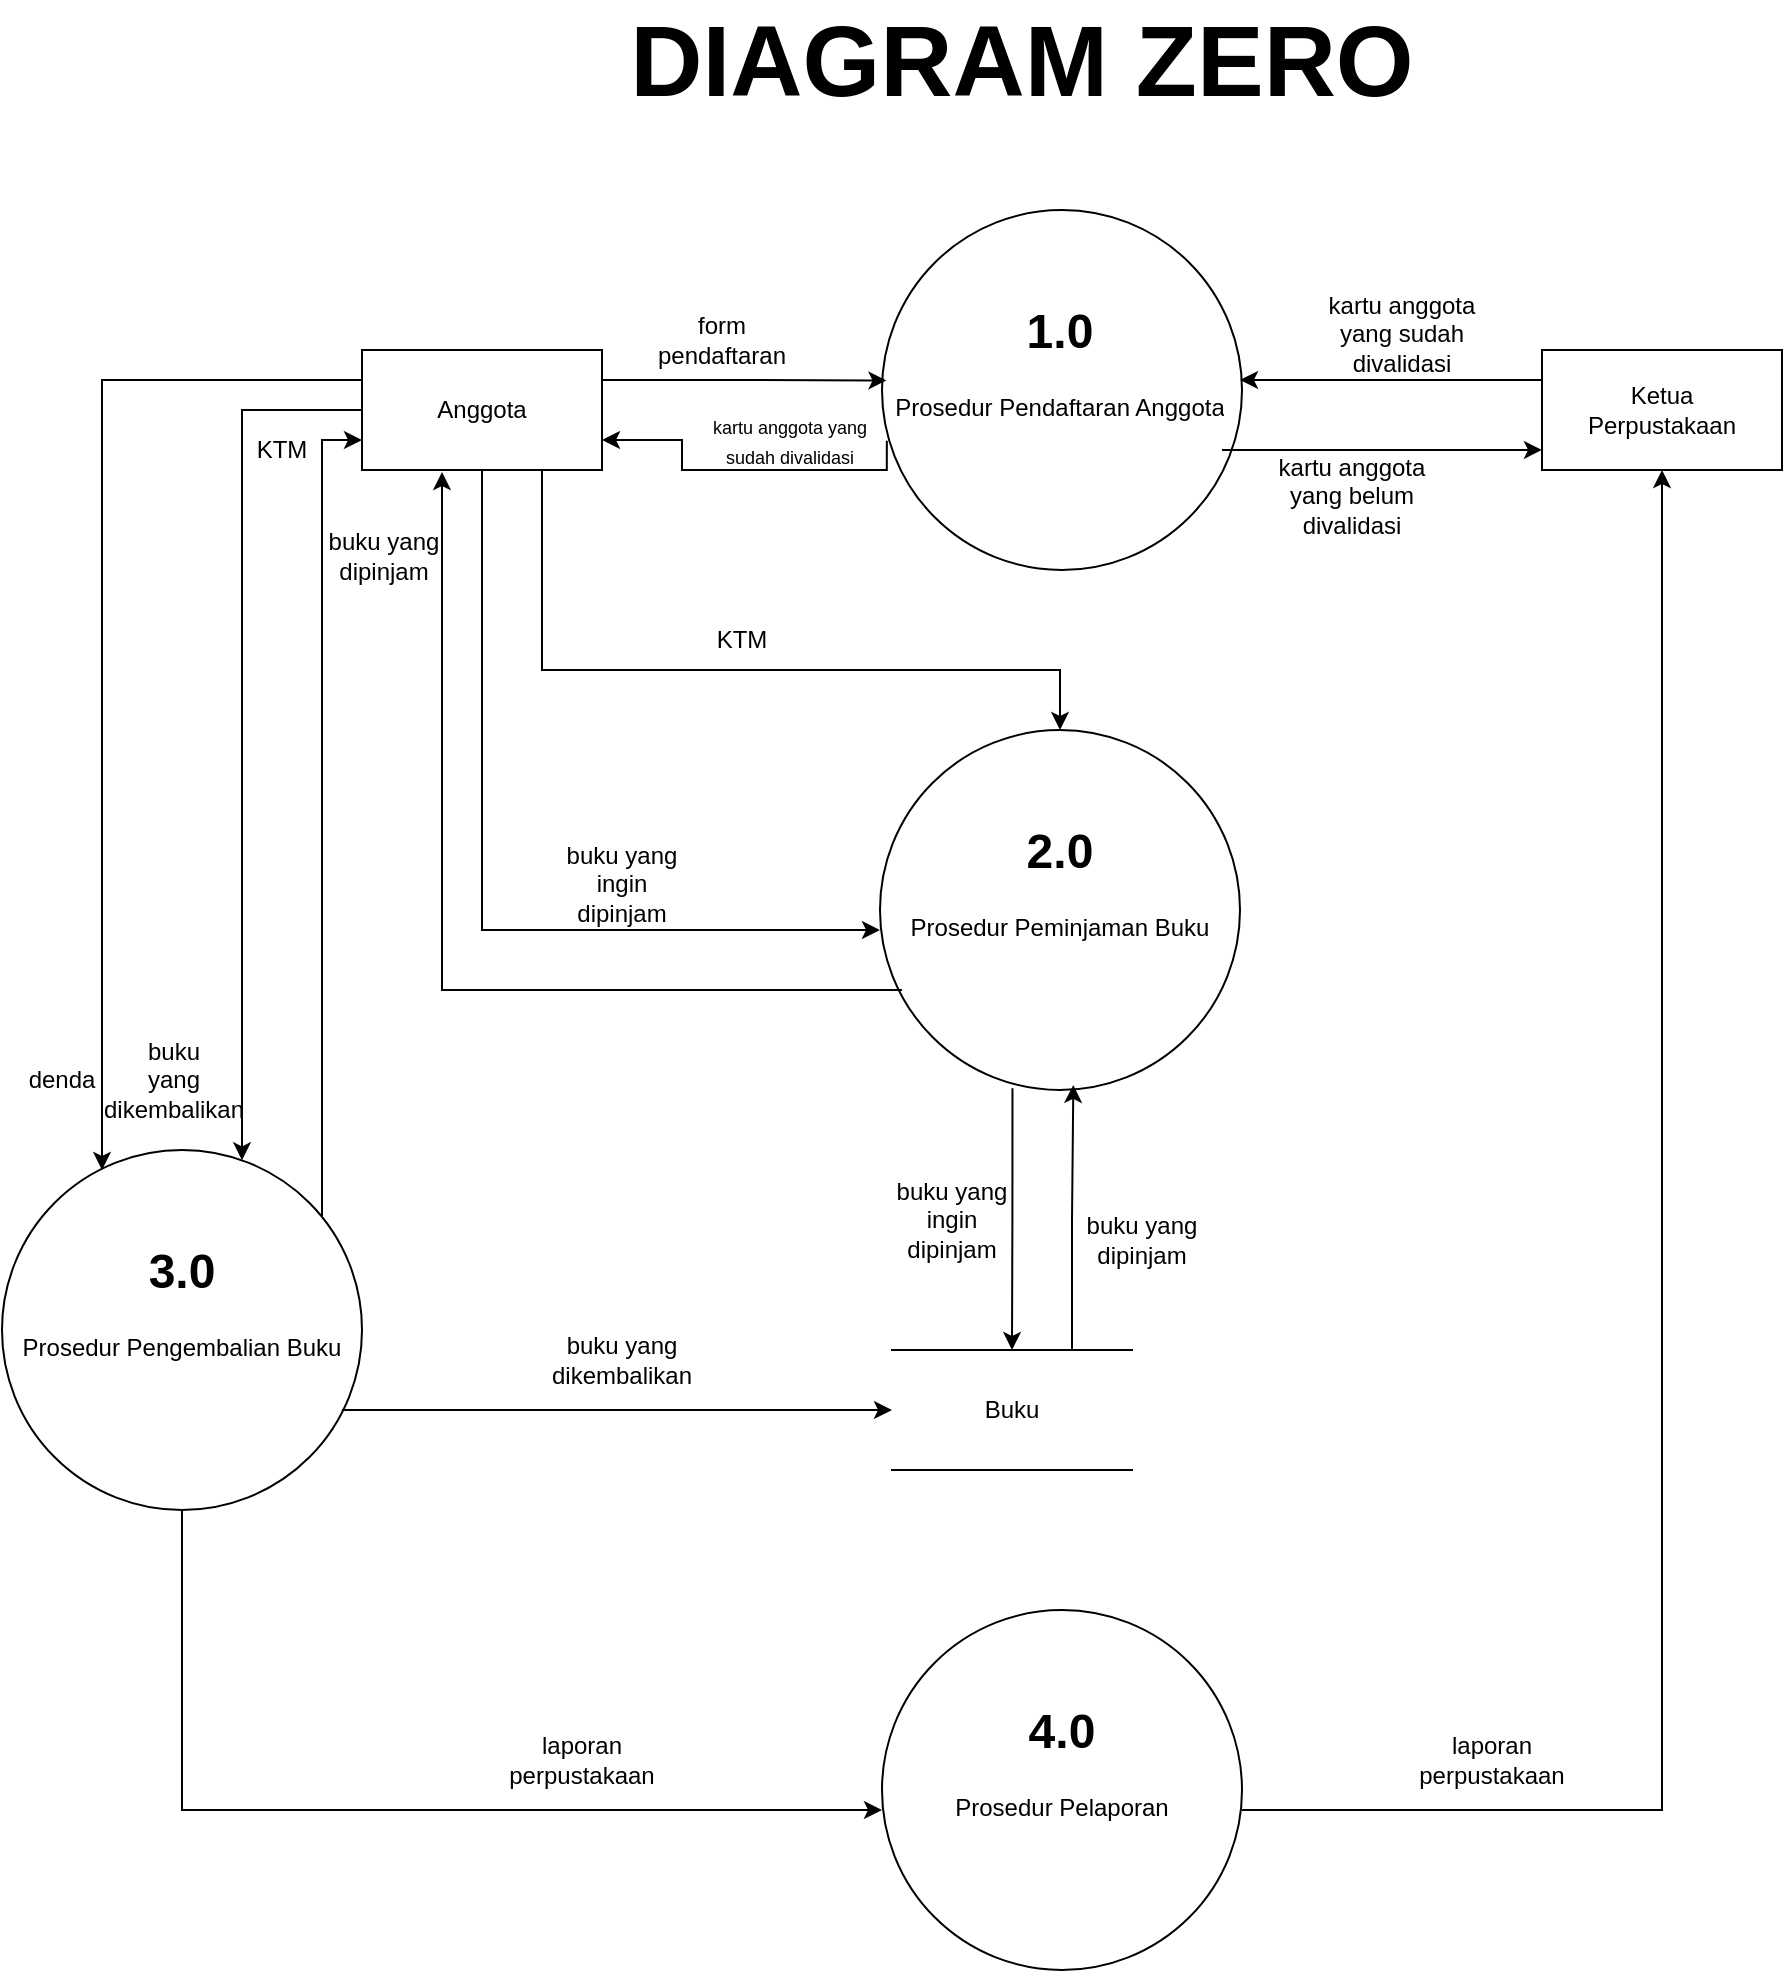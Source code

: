 <mxfile version="27.0.9">
  <diagram name="Page-1" id="dEE_buu1ZP95vDLcONvx">
    <mxGraphModel dx="6853" dy="4073" grid="1" gridSize="10" guides="1" tooltips="1" connect="1" arrows="1" fold="1" page="1" pageScale="1" pageWidth="850" pageHeight="1100" math="0" shadow="0">
      <root>
        <mxCell id="0" />
        <mxCell id="1" parent="0" />
        <mxCell id="j2aahznA7ONagbp8tVYw-146" style="edgeStyle=orthogonalEdgeStyle;rounded=0;orthogonalLoop=1;jettySize=auto;html=1;exitX=0.5;exitY=1;exitDx=0;exitDy=0;entryX=0;entryY=0.5;entryDx=0;entryDy=0;" parent="1" source="j2aahznA7ONagbp8tVYw-129" target="j2aahznA7ONagbp8tVYw-142" edge="1">
          <mxGeometry relative="1" as="geometry" />
        </mxCell>
        <mxCell id="j2aahznA7ONagbp8tVYw-243" style="edgeStyle=orthogonalEdgeStyle;rounded=0;orthogonalLoop=1;jettySize=auto;html=1;entryX=0;entryY=0.75;entryDx=0;entryDy=0;" parent="1" source="j2aahznA7ONagbp8tVYw-129" target="j2aahznA7ONagbp8tVYw-76" edge="1">
          <mxGeometry relative="1" as="geometry">
            <Array as="points">
              <mxPoint x="190" y="270" />
            </Array>
          </mxGeometry>
        </mxCell>
        <mxCell id="j2aahznA7ONagbp8tVYw-129" value="" style="ellipse;whiteSpace=wrap;html=1;aspect=fixed;" parent="1" vertex="1">
          <mxGeometry x="30" y="625" width="180" height="180" as="geometry" />
        </mxCell>
        <mxCell id="j2aahznA7ONagbp8tVYw-110" style="edgeStyle=orthogonalEdgeStyle;rounded=0;orthogonalLoop=1;jettySize=auto;html=1;exitX=0.5;exitY=1;exitDx=0;exitDy=0;entryX=0;entryY=0.5;entryDx=0;entryDy=0;" parent="1" source="j2aahznA7ONagbp8tVYw-76" target="j2aahznA7ONagbp8tVYw-108" edge="1">
          <mxGeometry relative="1" as="geometry" />
        </mxCell>
        <mxCell id="j2aahznA7ONagbp8tVYw-124" style="edgeStyle=orthogonalEdgeStyle;rounded=0;orthogonalLoop=1;jettySize=auto;html=1;exitX=0.75;exitY=1;exitDx=0;exitDy=0;entryX=0.5;entryY=0;entryDx=0;entryDy=0;" parent="1" source="j2aahznA7ONagbp8tVYw-76" target="j2aahznA7ONagbp8tVYw-107" edge="1">
          <mxGeometry relative="1" as="geometry">
            <Array as="points">
              <mxPoint x="300" y="385" />
              <mxPoint x="559" y="385" />
            </Array>
          </mxGeometry>
        </mxCell>
        <mxCell id="j2aahznA7ONagbp8tVYw-132" style="edgeStyle=orthogonalEdgeStyle;rounded=0;orthogonalLoop=1;jettySize=auto;html=1;exitX=0;exitY=0.5;exitDx=0;exitDy=0;" parent="1" source="j2aahznA7ONagbp8tVYw-76" target="j2aahznA7ONagbp8tVYw-129" edge="1">
          <mxGeometry relative="1" as="geometry">
            <Array as="points">
              <mxPoint x="150" y="255" />
            </Array>
          </mxGeometry>
        </mxCell>
        <mxCell id="8ycXEu89vvCwnVzCxr-T-1" style="edgeStyle=orthogonalEdgeStyle;rounded=0;orthogonalLoop=1;jettySize=auto;html=1;exitX=0;exitY=0.25;exitDx=0;exitDy=0;" parent="1" source="j2aahznA7ONagbp8tVYw-76" edge="1">
          <mxGeometry relative="1" as="geometry">
            <mxPoint x="80" y="635" as="targetPoint" />
            <Array as="points">
              <mxPoint x="80" y="240" />
            </Array>
          </mxGeometry>
        </mxCell>
        <mxCell id="j2aahznA7ONagbp8tVYw-76" value="" style="whiteSpace=wrap;html=1;" parent="1" vertex="1">
          <mxGeometry x="210" y="225" width="120" height="60" as="geometry" />
        </mxCell>
        <mxCell id="j2aahznA7ONagbp8tVYw-72" value="" style="ellipse;whiteSpace=wrap;html=1;aspect=fixed;" parent="1" vertex="1">
          <mxGeometry x="470" y="155" width="180" height="180" as="geometry" />
        </mxCell>
        <mxCell id="j2aahznA7ONagbp8tVYw-105" style="edgeStyle=orthogonalEdgeStyle;rounded=0;orthogonalLoop=1;jettySize=auto;html=1;exitX=0.019;exitY=0.628;exitDx=0;exitDy=0;exitPerimeter=0;entryX=1;entryY=0.75;entryDx=0;entryDy=0;" parent="1" source="j2aahznA7ONagbp8tVYw-73" target="j2aahznA7ONagbp8tVYw-76" edge="1">
          <mxGeometry relative="1" as="geometry">
            <mxPoint x="330.0" y="255.25" as="targetPoint" />
            <Array as="points">
              <mxPoint x="472" y="285" />
              <mxPoint x="370" y="285" />
              <mxPoint x="370" y="270" />
            </Array>
          </mxGeometry>
        </mxCell>
        <mxCell id="j2aahznA7ONagbp8tVYw-73" value="&lt;h1 style=&quot;margin-top: 0px;&quot;&gt;1.0&lt;/h1&gt;&lt;div&gt;Prosedur Pendaftaran Anggota&lt;/div&gt;" style="text;html=1;whiteSpace=wrap;overflow=hidden;rounded=0;align=center;" parent="1" vertex="1">
          <mxGeometry x="469" y="195" width="180" height="120" as="geometry" />
        </mxCell>
        <mxCell id="j2aahznA7ONagbp8tVYw-75" value="Anggota" style="text;html=1;align=center;verticalAlign=middle;whiteSpace=wrap;rounded=0;" parent="1" vertex="1">
          <mxGeometry x="240" y="240" width="60" height="30" as="geometry" />
        </mxCell>
        <mxCell id="j2aahznA7ONagbp8tVYw-78" value="form pendaftaran" style="text;html=1;align=center;verticalAlign=middle;whiteSpace=wrap;rounded=0;" parent="1" vertex="1">
          <mxGeometry x="360" y="205" width="60" height="30" as="geometry" />
        </mxCell>
        <mxCell id="j2aahznA7ONagbp8tVYw-144" style="edgeStyle=orthogonalEdgeStyle;rounded=0;orthogonalLoop=1;jettySize=auto;html=1;exitX=0;exitY=0.25;exitDx=0;exitDy=0;" parent="1" source="j2aahznA7ONagbp8tVYw-86" edge="1">
          <mxGeometry relative="1" as="geometry">
            <mxPoint x="649" y="240" as="targetPoint" />
          </mxGeometry>
        </mxCell>
        <mxCell id="j2aahznA7ONagbp8tVYw-86" value="" style="whiteSpace=wrap;html=1;rotatable=0;" parent="1" vertex="1">
          <mxGeometry x="800" y="225" width="120" height="60" as="geometry" />
        </mxCell>
        <mxCell id="j2aahznA7ONagbp8tVYw-87" value="Ketua Perpustakaan" style="text;html=1;align=center;verticalAlign=middle;whiteSpace=wrap;rounded=0;" parent="1" vertex="1">
          <mxGeometry x="830" y="240" width="60" height="30" as="geometry" />
        </mxCell>
        <mxCell id="j2aahznA7ONagbp8tVYw-88" value="kartu anggota yang belum divalidasi" style="text;html=1;align=center;verticalAlign=middle;whiteSpace=wrap;rounded=0;" parent="1" vertex="1">
          <mxGeometry x="665" y="283" width="80" height="30" as="geometry" />
        </mxCell>
        <mxCell id="j2aahznA7ONagbp8tVYw-90" value="kartu anggota yang sudah divalidasi" style="text;html=1;align=center;verticalAlign=middle;whiteSpace=wrap;rounded=0;" parent="1" vertex="1">
          <mxGeometry x="690" y="202" width="80" height="30" as="geometry" />
        </mxCell>
        <mxCell id="j2aahznA7ONagbp8tVYw-102" style="edgeStyle=orthogonalEdgeStyle;rounded=0;orthogonalLoop=1;jettySize=auto;html=1;exitX=1;exitY=0.25;exitDx=0;exitDy=0;entryX=0.018;entryY=0.377;entryDx=0;entryDy=0;entryPerimeter=0;" parent="1" source="j2aahznA7ONagbp8tVYw-76" target="j2aahznA7ONagbp8tVYw-73" edge="1">
          <mxGeometry relative="1" as="geometry" />
        </mxCell>
        <mxCell id="j2aahznA7ONagbp8tVYw-106" value="&lt;font style=&quot;font-size: 9px;&quot;&gt;kartu anggota yang sudah divalidasi&lt;/font&gt;" style="text;html=1;align=center;verticalAlign=middle;whiteSpace=wrap;rounded=0;" parent="1" vertex="1">
          <mxGeometry x="379" y="260" width="90" height="20" as="geometry" />
        </mxCell>
        <mxCell id="j2aahznA7ONagbp8tVYw-115" style="edgeStyle=orthogonalEdgeStyle;rounded=0;orthogonalLoop=1;jettySize=auto;html=1;exitX=0.368;exitY=0.995;exitDx=0;exitDy=0;entryX=0.5;entryY=0;entryDx=0;entryDy=0;exitPerimeter=0;" parent="1" source="j2aahznA7ONagbp8tVYw-107" target="j2aahznA7ONagbp8tVYw-112" edge="1">
          <mxGeometry relative="1" as="geometry" />
        </mxCell>
        <mxCell id="j2aahznA7ONagbp8tVYw-107" value="" style="ellipse;whiteSpace=wrap;html=1;aspect=fixed;" parent="1" vertex="1">
          <mxGeometry x="469" y="415" width="180" height="180" as="geometry" />
        </mxCell>
        <mxCell id="j2aahznA7ONagbp8tVYw-108" value="&lt;h1 style=&quot;margin-top: 0px;&quot;&gt;2.0&lt;/h1&gt;&lt;div&gt;Prosedur Peminjaman Buku&lt;/div&gt;" style="text;html=1;whiteSpace=wrap;overflow=hidden;rounded=0;align=center;" parent="1" vertex="1">
          <mxGeometry x="469" y="455" width="180" height="120" as="geometry" />
        </mxCell>
        <mxCell id="j2aahznA7ONagbp8tVYw-111" value="buku yang ingin dipinjam" style="text;html=1;align=center;verticalAlign=middle;whiteSpace=wrap;rounded=0;" parent="1" vertex="1">
          <mxGeometry x="310" y="477" width="60" height="30" as="geometry" />
        </mxCell>
        <mxCell id="j2aahznA7ONagbp8tVYw-112" value="" style="shape=partialRectangle;whiteSpace=wrap;html=1;left=0;right=0;fillColor=none;" parent="1" vertex="1">
          <mxGeometry x="475" y="725" width="120" height="60" as="geometry" />
        </mxCell>
        <mxCell id="j2aahznA7ONagbp8tVYw-114" value="buku yang dipinjam" style="text;html=1;align=center;verticalAlign=middle;whiteSpace=wrap;rounded=0;" parent="1" vertex="1">
          <mxGeometry x="570" y="655" width="60" height="30" as="geometry" />
        </mxCell>
        <mxCell id="j2aahznA7ONagbp8tVYw-116" value="buku yang ingin dipinjam" style="text;html=1;align=center;verticalAlign=middle;whiteSpace=wrap;rounded=0;" parent="1" vertex="1">
          <mxGeometry x="475" y="645" width="60" height="30" as="geometry" />
        </mxCell>
        <mxCell id="j2aahznA7ONagbp8tVYw-117" value="Buku" style="text;html=1;align=center;verticalAlign=middle;whiteSpace=wrap;rounded=0;" parent="1" vertex="1">
          <mxGeometry x="505" y="740" width="60" height="30" as="geometry" />
        </mxCell>
        <mxCell id="j2aahznA7ONagbp8tVYw-119" value="buku yang dipinjam" style="text;html=1;align=center;verticalAlign=middle;whiteSpace=wrap;rounded=0;" parent="1" vertex="1">
          <mxGeometry x="191" y="313" width="60" height="30" as="geometry" />
        </mxCell>
        <mxCell id="j2aahznA7ONagbp8tVYw-121" style="edgeStyle=orthogonalEdgeStyle;rounded=0;orthogonalLoop=1;jettySize=auto;html=1;exitX=0.061;exitY=0.75;exitDx=0;exitDy=0;exitPerimeter=0;" parent="1" source="j2aahznA7ONagbp8tVYw-108" edge="1">
          <mxGeometry relative="1" as="geometry">
            <mxPoint x="250" y="286" as="targetPoint" />
            <Array as="points">
              <mxPoint x="250" y="545" />
              <mxPoint x="250" y="286" />
            </Array>
          </mxGeometry>
        </mxCell>
        <mxCell id="j2aahznA7ONagbp8tVYw-125" value="KTM" style="text;html=1;align=center;verticalAlign=middle;whiteSpace=wrap;rounded=0;" parent="1" vertex="1">
          <mxGeometry x="370" y="355" width="60" height="30" as="geometry" />
        </mxCell>
        <mxCell id="j2aahznA7ONagbp8tVYw-138" style="edgeStyle=orthogonalEdgeStyle;rounded=0;orthogonalLoop=1;jettySize=auto;html=1;exitX=0.944;exitY=0.75;exitDx=0;exitDy=0;entryX=0;entryY=0.5;entryDx=0;entryDy=0;exitPerimeter=0;" parent="1" source="j2aahznA7ONagbp8tVYw-128" target="j2aahznA7ONagbp8tVYw-112" edge="1">
          <mxGeometry relative="1" as="geometry" />
        </mxCell>
        <mxCell id="j2aahznA7ONagbp8tVYw-128" value="&lt;h1 style=&quot;margin-top: 0px;&quot;&gt;3.0&lt;/h1&gt;&lt;div&gt;Prosedur Pengembalian Buku&lt;/div&gt;" style="text;html=1;whiteSpace=wrap;overflow=hidden;rounded=0;align=center;" parent="1" vertex="1">
          <mxGeometry x="30" y="665" width="180" height="120" as="geometry" />
        </mxCell>
        <mxCell id="j2aahznA7ONagbp8tVYw-130" style="edgeStyle=orthogonalEdgeStyle;rounded=0;orthogonalLoop=1;jettySize=auto;html=1;exitX=0.5;exitY=1;exitDx=0;exitDy=0;" parent="1" source="j2aahznA7ONagbp8tVYw-119" target="j2aahznA7ONagbp8tVYw-119" edge="1">
          <mxGeometry relative="1" as="geometry" />
        </mxCell>
        <mxCell id="j2aahznA7ONagbp8tVYw-134" style="edgeStyle=orthogonalEdgeStyle;rounded=0;orthogonalLoop=1;jettySize=auto;html=1;exitX=0.75;exitY=0;exitDx=0;exitDy=0;entryX=0.537;entryY=0.986;entryDx=0;entryDy=0;entryPerimeter=0;" parent="1" source="j2aahznA7ONagbp8tVYw-112" target="j2aahznA7ONagbp8tVYw-107" edge="1">
          <mxGeometry relative="1" as="geometry" />
        </mxCell>
        <mxCell id="j2aahznA7ONagbp8tVYw-136" value="buku&lt;div&gt;yang dikembalikan&lt;/div&gt;" style="text;html=1;align=center;verticalAlign=middle;whiteSpace=wrap;rounded=0;" parent="1" vertex="1">
          <mxGeometry x="81" y="575" width="70" height="30" as="geometry" />
        </mxCell>
        <mxCell id="j2aahznA7ONagbp8tVYw-137" value="buku yang dikembalikan" style="text;html=1;align=center;verticalAlign=middle;whiteSpace=wrap;rounded=0;" parent="1" vertex="1">
          <mxGeometry x="310" y="715" width="60" height="30" as="geometry" />
        </mxCell>
        <mxCell id="j2aahznA7ONagbp8tVYw-141" value="" style="ellipse;whiteSpace=wrap;html=1;aspect=fixed;" parent="1" vertex="1">
          <mxGeometry x="470" y="855" width="180" height="180" as="geometry" />
        </mxCell>
        <mxCell id="j2aahznA7ONagbp8tVYw-147" style="edgeStyle=orthogonalEdgeStyle;rounded=0;orthogonalLoop=1;jettySize=auto;html=1;exitX=1;exitY=0.5;exitDx=0;exitDy=0;entryX=0.5;entryY=1;entryDx=0;entryDy=0;" parent="1" source="j2aahznA7ONagbp8tVYw-142" target="j2aahznA7ONagbp8tVYw-86" edge="1">
          <mxGeometry relative="1" as="geometry" />
        </mxCell>
        <mxCell id="j2aahznA7ONagbp8tVYw-142" value="&lt;h1 style=&quot;margin-top: 0px;&quot;&gt;4.0&lt;/h1&gt;&lt;div&gt;Prosedur Pelaporan&lt;/div&gt;" style="text;html=1;whiteSpace=wrap;overflow=hidden;rounded=0;align=center;" parent="1" vertex="1">
          <mxGeometry x="470" y="895" width="180" height="120" as="geometry" />
        </mxCell>
        <mxCell id="j2aahznA7ONagbp8tVYw-145" style="edgeStyle=orthogonalEdgeStyle;rounded=0;orthogonalLoop=1;jettySize=auto;html=1;entryX=0;entryY=0.833;entryDx=0;entryDy=0;entryPerimeter=0;exitX=0.95;exitY=0.667;exitDx=0;exitDy=0;exitPerimeter=0;" parent="1" source="j2aahznA7ONagbp8tVYw-73" target="j2aahznA7ONagbp8tVYw-86" edge="1">
          <mxGeometry relative="1" as="geometry">
            <mxPoint x="650" y="275" as="sourcePoint" />
          </mxGeometry>
        </mxCell>
        <mxCell id="j2aahznA7ONagbp8tVYw-148" value="laporan perpustakaan" style="text;html=1;align=center;verticalAlign=middle;whiteSpace=wrap;rounded=0;" parent="1" vertex="1">
          <mxGeometry x="280" y="915" width="80" height="30" as="geometry" />
        </mxCell>
        <mxCell id="j2aahznA7ONagbp8tVYw-149" value="laporan perpustakaan" style="text;html=1;align=center;verticalAlign=middle;whiteSpace=wrap;rounded=0;" parent="1" vertex="1">
          <mxGeometry x="735" y="915" width="80" height="30" as="geometry" />
        </mxCell>
        <mxCell id="j2aahznA7ONagbp8tVYw-150" value="&lt;b&gt;&lt;font style=&quot;font-size: 50px;&quot;&gt;DIAGRAM ZERO&lt;/font&gt;&lt;/b&gt;" style="text;html=1;align=center;verticalAlign=middle;whiteSpace=wrap;rounded=0;" parent="1" vertex="1">
          <mxGeometry x="275" y="65" width="530" height="30" as="geometry" />
        </mxCell>
        <mxCell id="j2aahznA7ONagbp8tVYw-244" value="KTM" style="text;html=1;align=center;verticalAlign=middle;whiteSpace=wrap;rounded=0;" parent="1" vertex="1">
          <mxGeometry x="140" y="260" width="60" height="30" as="geometry" />
        </mxCell>
        <mxCell id="8ycXEu89vvCwnVzCxr-T-2" value="denda" style="text;html=1;align=center;verticalAlign=middle;whiteSpace=wrap;rounded=0;" parent="1" vertex="1">
          <mxGeometry x="30" y="575" width="60" height="30" as="geometry" />
        </mxCell>
      </root>
    </mxGraphModel>
  </diagram>
</mxfile>
